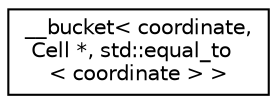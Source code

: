 digraph "Graphical Class Hierarchy"
{
 // LATEX_PDF_SIZE
  edge [fontname="Helvetica",fontsize="10",labelfontname="Helvetica",labelfontsize="10"];
  node [fontname="Helvetica",fontsize="10",shape=record];
  rankdir="LR";
  Node0 [label="__bucket\< coordinate,\l Cell *, std::equal_to\l\< coordinate \> \>",height=0.2,width=0.4,color="black", fillcolor="white", style="filled",URL="$struct____bucket.html",tooltip=" "];
}
